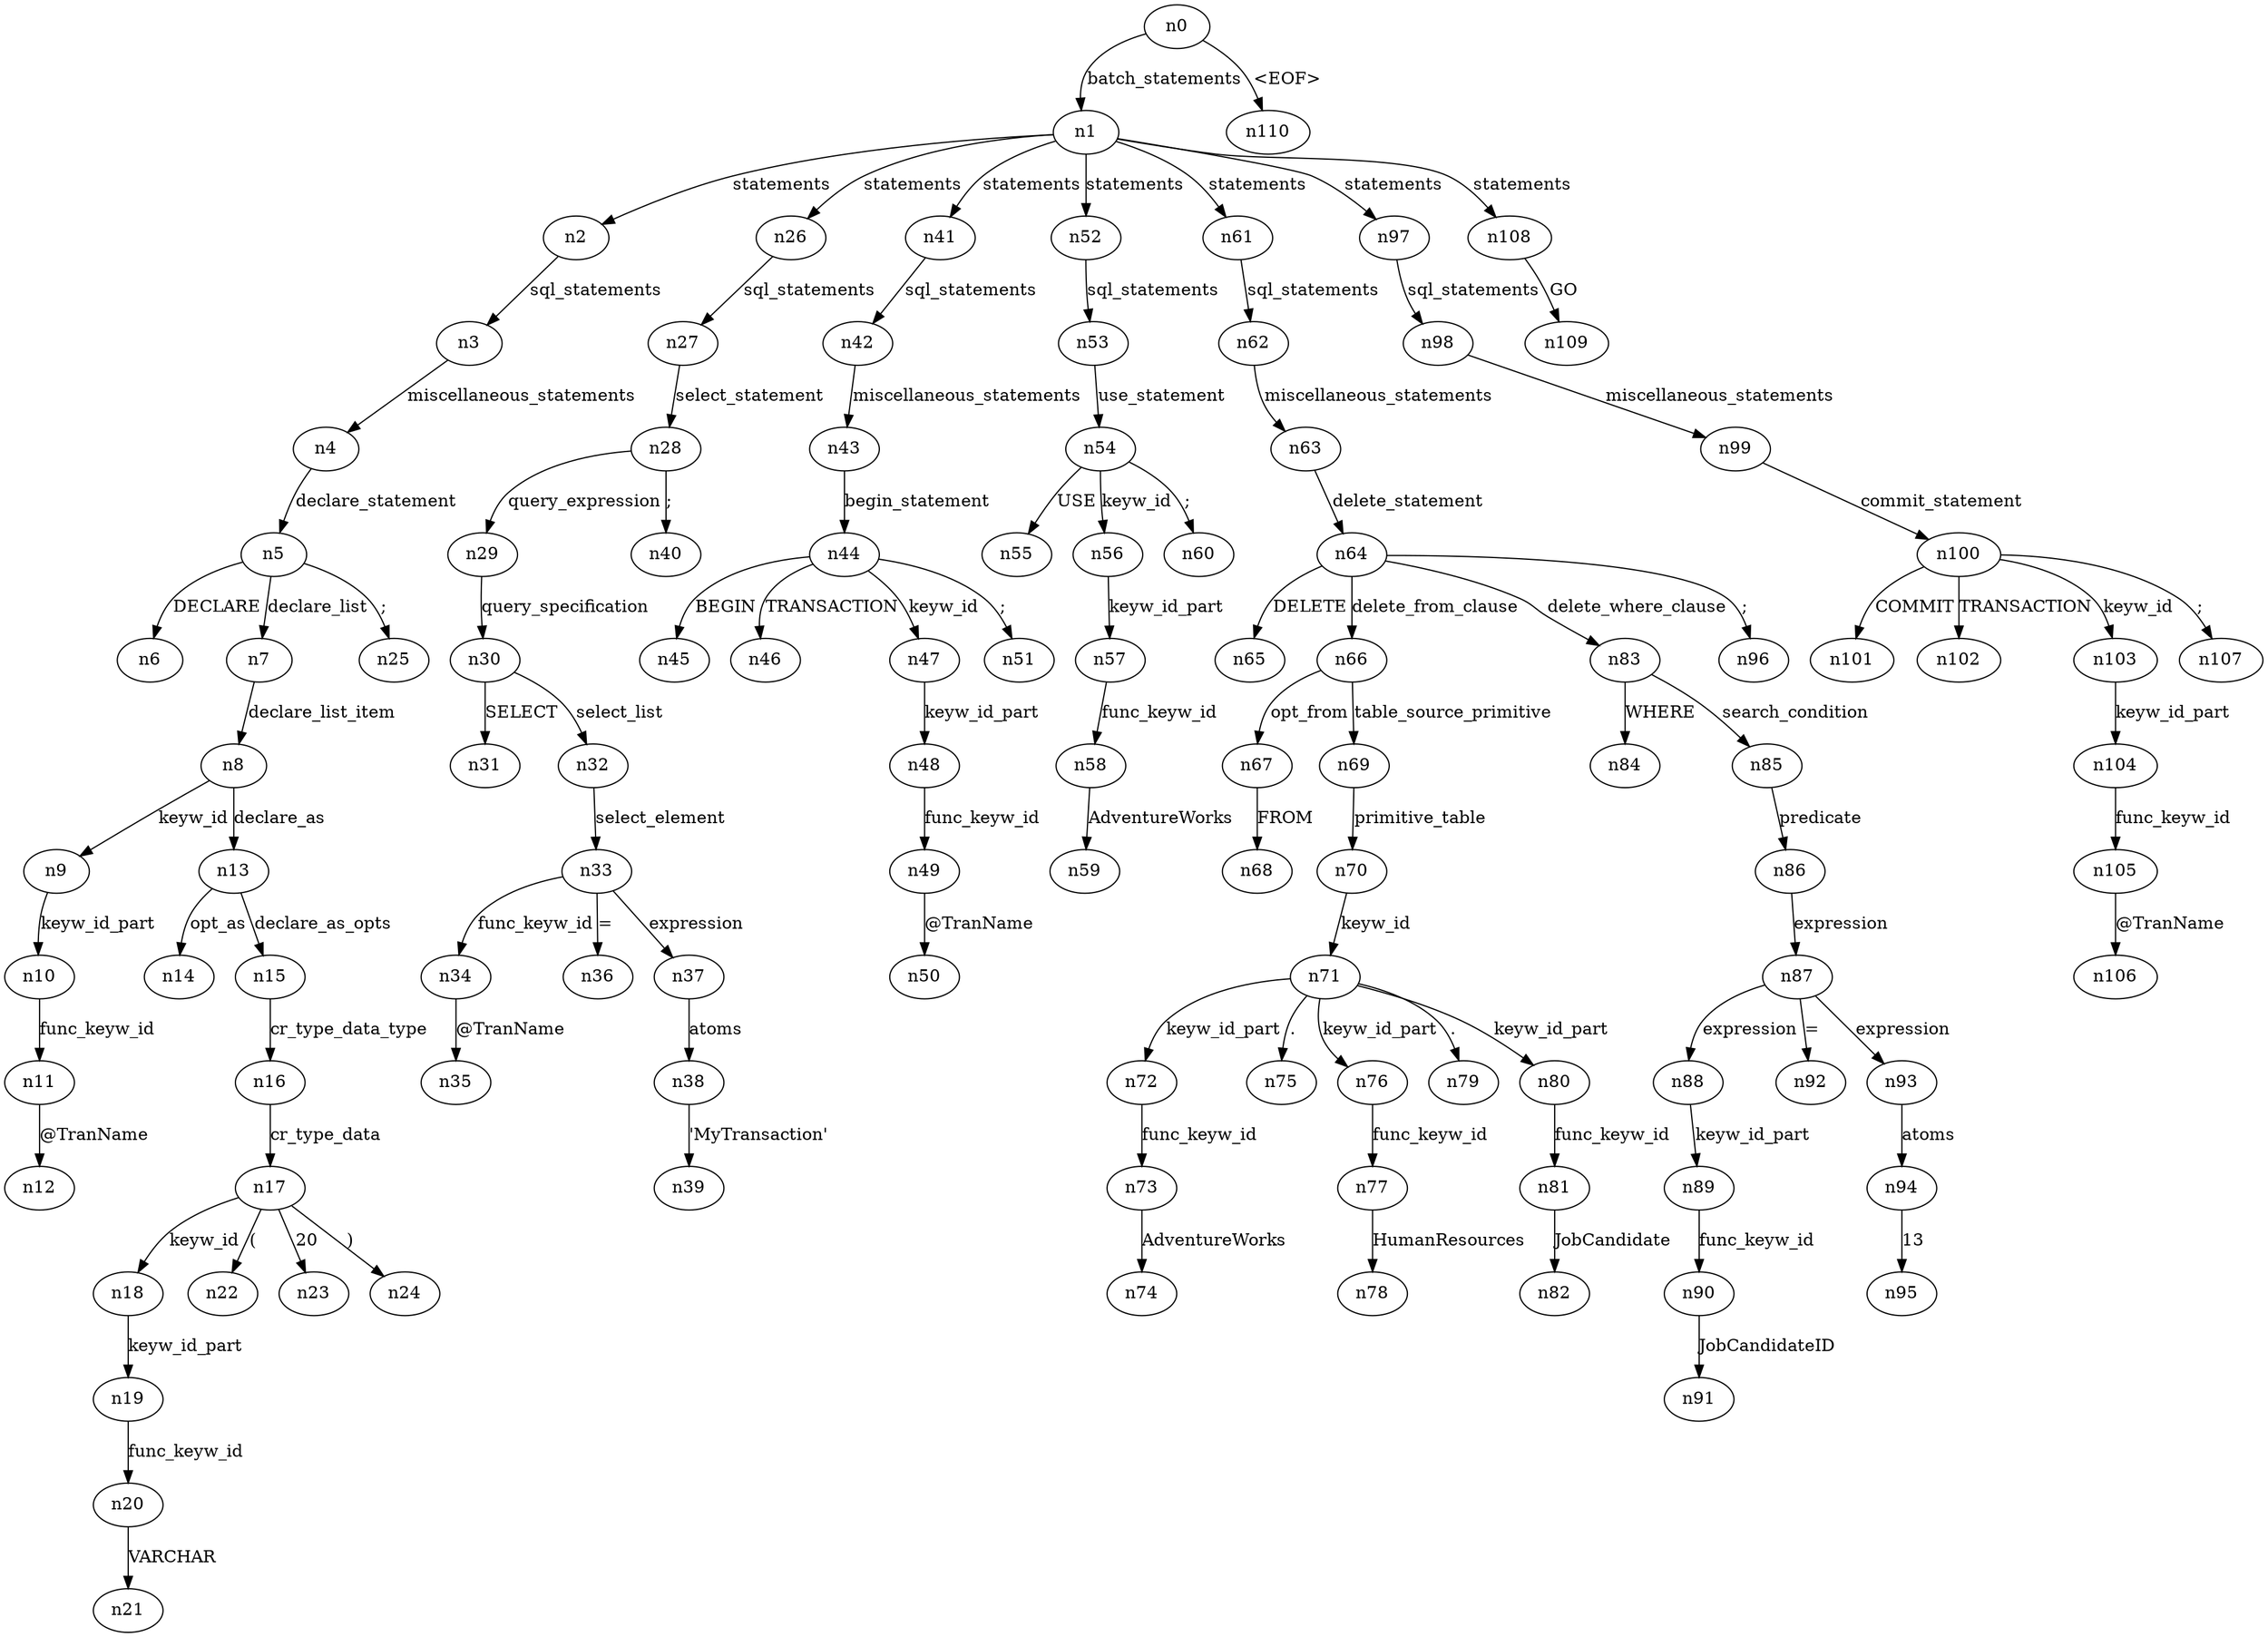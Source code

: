 digraph ParseTree {
  n0 -> n1 [label="batch_statements"];
  n1 -> n2 [label="statements"];
  n2 -> n3 [label="sql_statements"];
  n3 -> n4 [label="miscellaneous_statements"];
  n4 -> n5 [label="declare_statement"];
  n5 -> n6 [label="DECLARE"];
  n5 -> n7 [label="declare_list"];
  n7 -> n8 [label="declare_list_item"];
  n8 -> n9 [label="keyw_id"];
  n9 -> n10 [label="keyw_id_part"];
  n10 -> n11 [label="func_keyw_id"];
  n11 -> n12 [label="@TranName"];
  n8 -> n13 [label="declare_as"];
  n13 -> n14 [label="opt_as"];
  n13 -> n15 [label="declare_as_opts"];
  n15 -> n16 [label="cr_type_data_type"];
  n16 -> n17 [label="cr_type_data"];
  n17 -> n18 [label="keyw_id"];
  n18 -> n19 [label="keyw_id_part"];
  n19 -> n20 [label="func_keyw_id"];
  n20 -> n21 [label="VARCHAR"];
  n17 -> n22 [label="("];
  n17 -> n23 [label="20"];
  n17 -> n24 [label=")"];
  n5 -> n25 [label=";"];
  n1 -> n26 [label="statements"];
  n26 -> n27 [label="sql_statements"];
  n27 -> n28 [label="select_statement"];
  n28 -> n29 [label="query_expression"];
  n29 -> n30 [label="query_specification"];
  n30 -> n31 [label="SELECT"];
  n30 -> n32 [label="select_list"];
  n32 -> n33 [label="select_element"];
  n33 -> n34 [label="func_keyw_id"];
  n34 -> n35 [label="@TranName"];
  n33 -> n36 [label="="];
  n33 -> n37 [label="expression"];
  n37 -> n38 [label="atoms"];
  n38 -> n39 [label="'MyTransaction'"];
  n28 -> n40 [label=";"];
  n1 -> n41 [label="statements"];
  n41 -> n42 [label="sql_statements"];
  n42 -> n43 [label="miscellaneous_statements"];
  n43 -> n44 [label="begin_statement"];
  n44 -> n45 [label="BEGIN"];
  n44 -> n46 [label="TRANSACTION"];
  n44 -> n47 [label="keyw_id"];
  n47 -> n48 [label="keyw_id_part"];
  n48 -> n49 [label="func_keyw_id"];
  n49 -> n50 [label="@TranName"];
  n44 -> n51 [label=";"];
  n1 -> n52 [label="statements"];
  n52 -> n53 [label="sql_statements"];
  n53 -> n54 [label="use_statement"];
  n54 -> n55 [label="USE"];
  n54 -> n56 [label="keyw_id"];
  n56 -> n57 [label="keyw_id_part"];
  n57 -> n58 [label="func_keyw_id"];
  n58 -> n59 [label="AdventureWorks"];
  n54 -> n60 [label=";"];
  n1 -> n61 [label="statements"];
  n61 -> n62 [label="sql_statements"];
  n62 -> n63 [label="miscellaneous_statements"];
  n63 -> n64 [label="delete_statement"];
  n64 -> n65 [label="DELETE"];
  n64 -> n66 [label="delete_from_clause"];
  n66 -> n67 [label="opt_from"];
  n67 -> n68 [label="FROM"];
  n66 -> n69 [label="table_source_primitive"];
  n69 -> n70 [label="primitive_table"];
  n70 -> n71 [label="keyw_id"];
  n71 -> n72 [label="keyw_id_part"];
  n72 -> n73 [label="func_keyw_id"];
  n73 -> n74 [label="AdventureWorks"];
  n71 -> n75 [label="."];
  n71 -> n76 [label="keyw_id_part"];
  n76 -> n77 [label="func_keyw_id"];
  n77 -> n78 [label="HumanResources"];
  n71 -> n79 [label="."];
  n71 -> n80 [label="keyw_id_part"];
  n80 -> n81 [label="func_keyw_id"];
  n81 -> n82 [label="JobCandidate"];
  n64 -> n83 [label="delete_where_clause"];
  n83 -> n84 [label="WHERE"];
  n83 -> n85 [label="search_condition"];
  n85 -> n86 [label="predicate"];
  n86 -> n87 [label="expression"];
  n87 -> n88 [label="expression"];
  n88 -> n89 [label="keyw_id_part"];
  n89 -> n90 [label="func_keyw_id"];
  n90 -> n91 [label="JobCandidateID"];
  n87 -> n92 [label="="];
  n87 -> n93 [label="expression"];
  n93 -> n94 [label="atoms"];
  n94 -> n95 [label="13"];
  n64 -> n96 [label=";"];
  n1 -> n97 [label="statements"];
  n97 -> n98 [label="sql_statements"];
  n98 -> n99 [label="miscellaneous_statements"];
  n99 -> n100 [label="commit_statement"];
  n100 -> n101 [label="COMMIT"];
  n100 -> n102 [label="TRANSACTION"];
  n100 -> n103 [label="keyw_id"];
  n103 -> n104 [label="keyw_id_part"];
  n104 -> n105 [label="func_keyw_id"];
  n105 -> n106 [label="@TranName"];
  n100 -> n107 [label=";"];
  n1 -> n108 [label="statements"];
  n108 -> n109 [label="GO"];
  n0 -> n110 [label="<EOF>"];
}